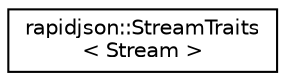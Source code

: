 digraph "Graphical Class Hierarchy"
{
 // INTERACTIVE_SVG=YES
 // LATEX_PDF_SIZE
  edge [fontname="Helvetica",fontsize="10",labelfontname="Helvetica",labelfontsize="10"];
  node [fontname="Helvetica",fontsize="10",shape=record];
  rankdir="LR";
  Node0 [label="rapidjson::StreamTraits\l\< Stream \>",height=0.2,width=0.4,color="black", fillcolor="white", style="filled",URL="$structrapidjson_1_1_stream_traits.html",tooltip="Provides additional information for stream."];
}
